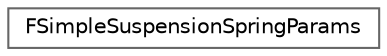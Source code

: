 digraph "Graphical Class Hierarchy"
{
 // INTERACTIVE_SVG=YES
 // LATEX_PDF_SIZE
  bgcolor="transparent";
  edge [fontname=Helvetica,fontsize=10,labelfontname=Helvetica,labelfontsize=10];
  node [fontname=Helvetica,fontsize=10,shape=box,height=0.2,width=0.4];
  rankdir="LR";
  Node0 [id="Node000000",label="FSimpleSuspensionSpringParams",height=0.2,width=0.4,color="grey40", fillcolor="white", style="filled",URL="$dd/d58/structFSimpleSuspensionSpringParams.html",tooltip=" "];
}
